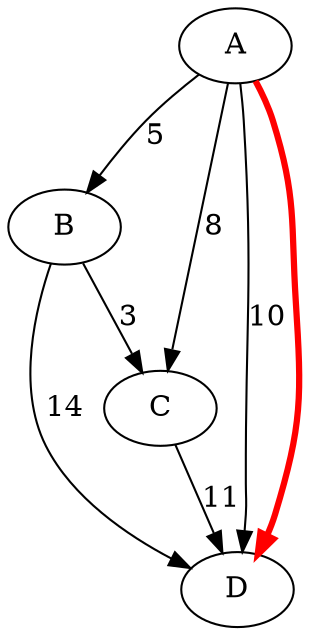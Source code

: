digraph G {
	A -> B[label="5"];
	A -> C[label="8"];
	A -> D[label="10"];
	B -> C[label="3"];
	B -> D[label="14"];
	C -> D[label="11"];
	A -> D[color=red, penwidth=3.0];
}